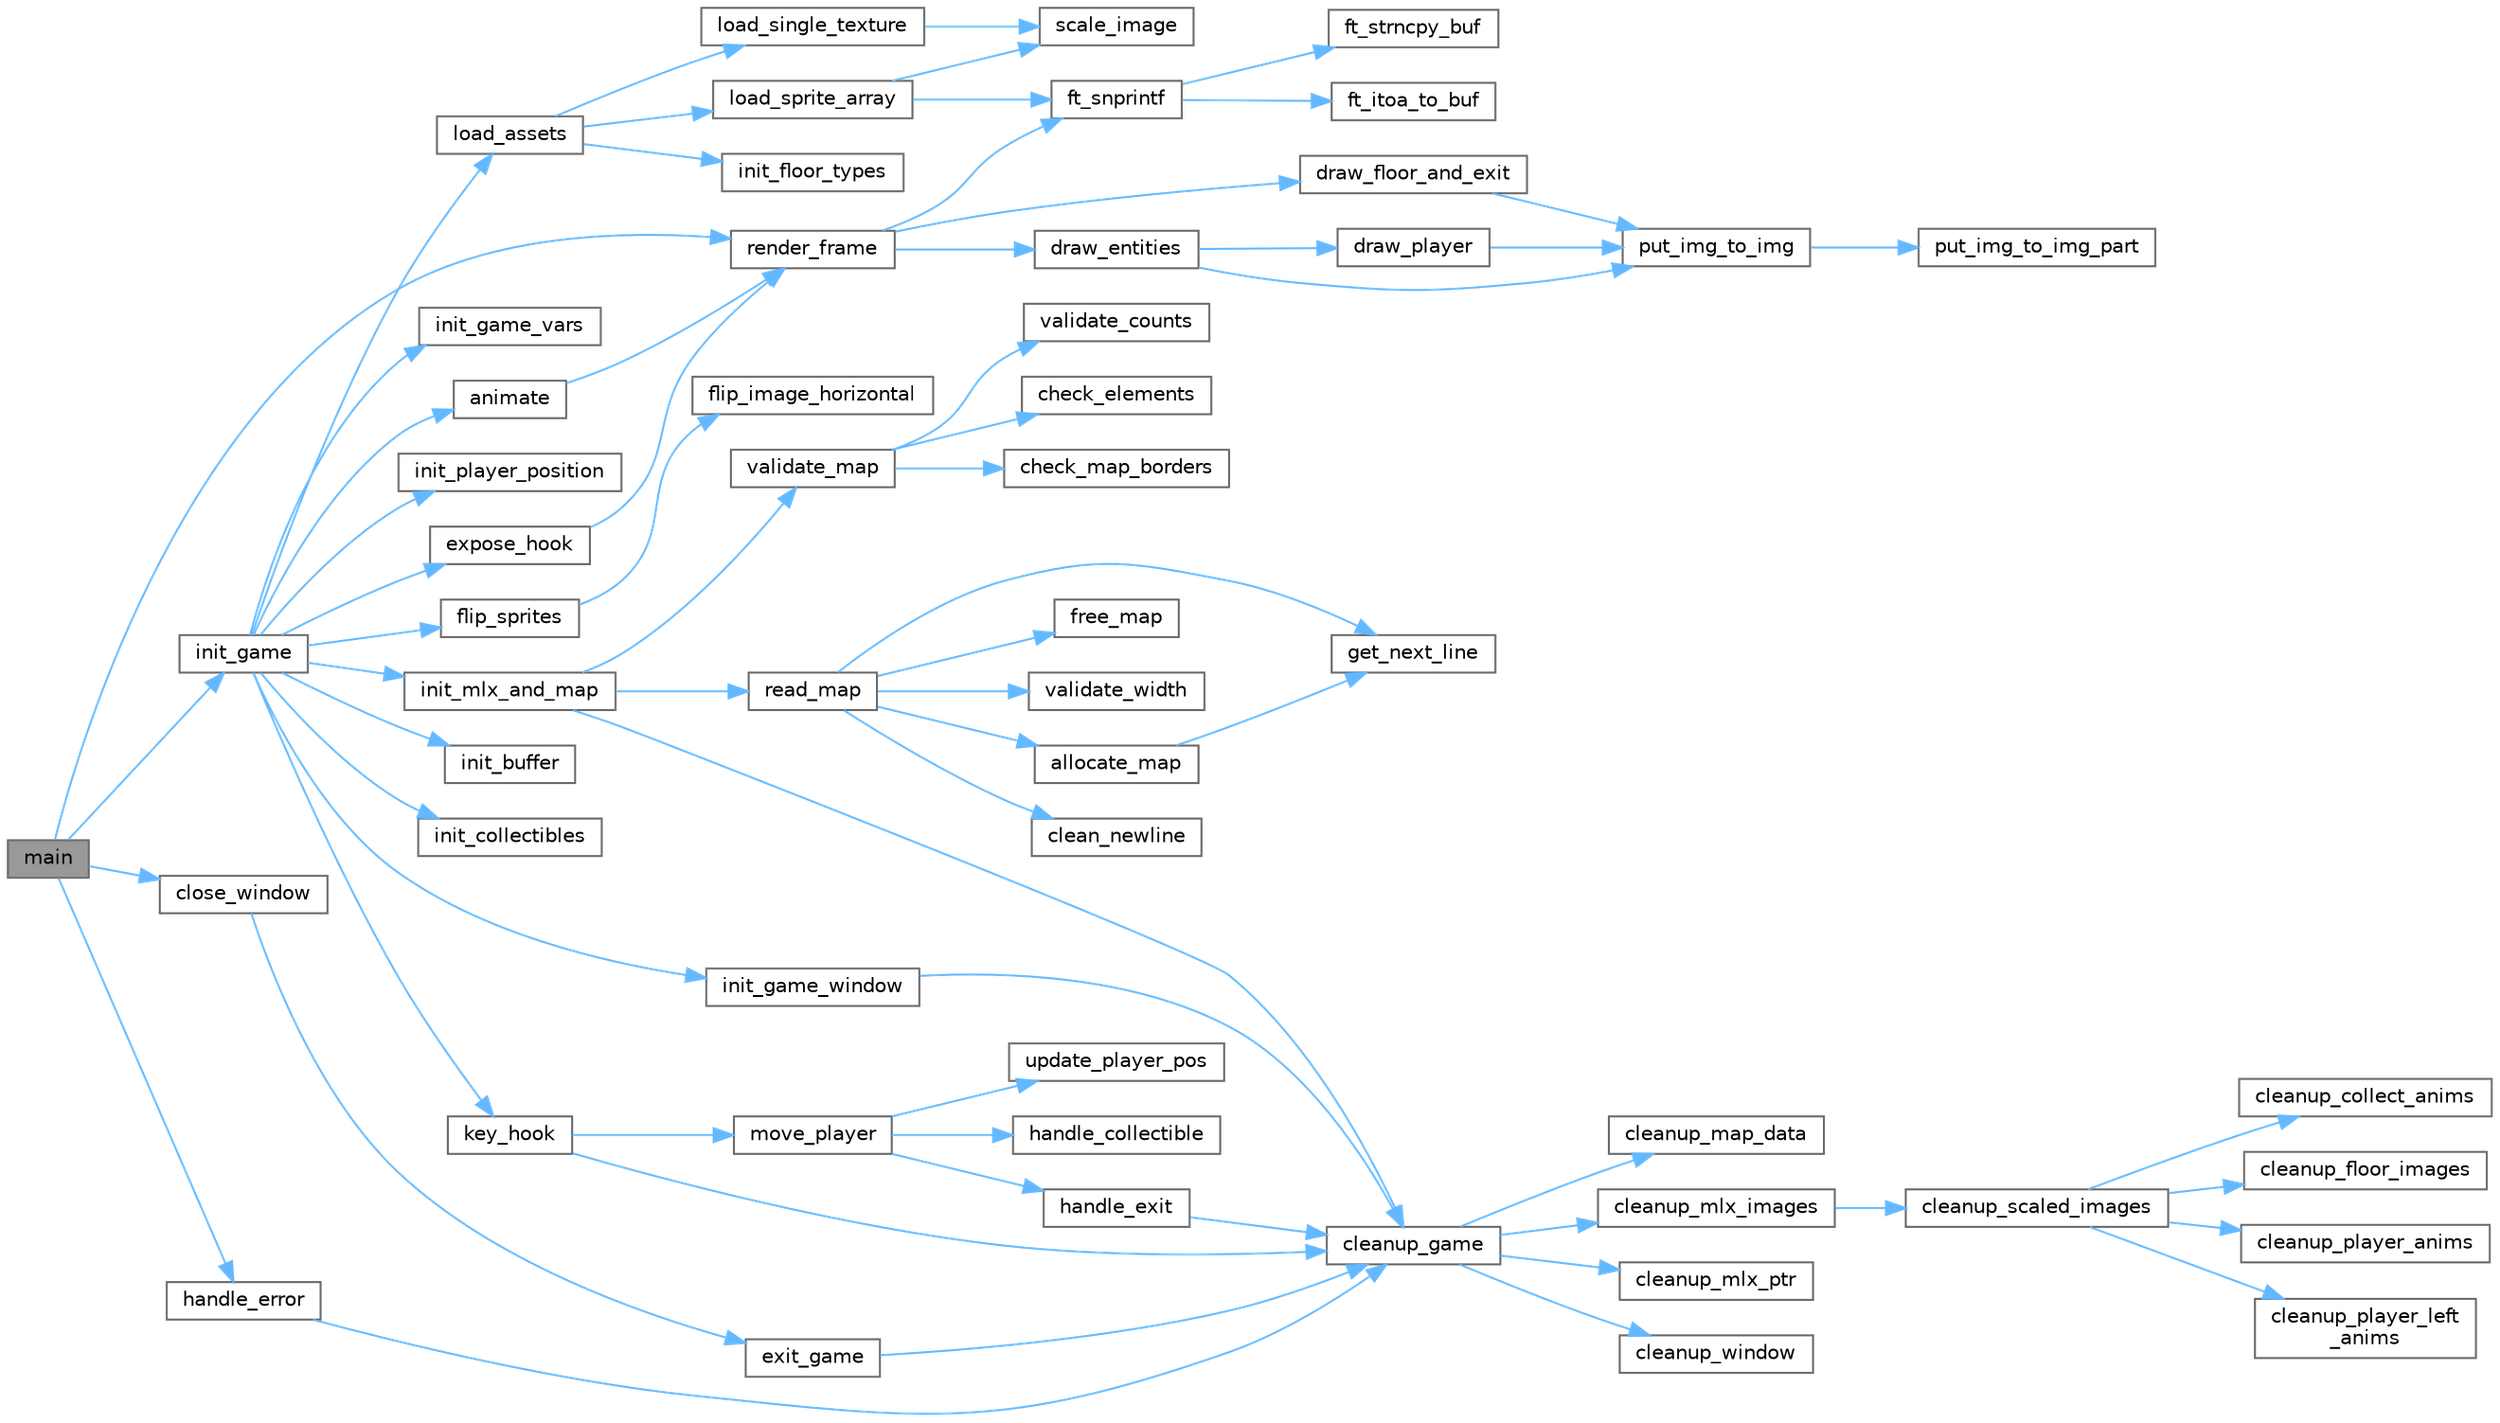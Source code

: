 digraph "main"
{
 // INTERACTIVE_SVG=YES
 // LATEX_PDF_SIZE
  bgcolor="transparent";
  edge [fontname=Helvetica,fontsize=10,labelfontname=Helvetica,labelfontsize=10];
  node [fontname=Helvetica,fontsize=10,shape=box,height=0.2,width=0.4];
  rankdir="LR";
  Node1 [id="Node000001",label="main",height=0.2,width=0.4,color="gray40", fillcolor="grey60", style="filled", fontcolor="black",tooltip=" "];
  Node1 -> Node2 [id="edge1_Node000001_Node000002",color="steelblue1",style="solid",tooltip=" "];
  Node2 [id="Node000002",label="close_window",height=0.2,width=0.4,color="grey40", fillcolor="white", style="filled",URL="$main_8c.html#a11e0b73c01ab79529c5862a102b1b2d5",tooltip=" "];
  Node2 -> Node3 [id="edge2_Node000002_Node000003",color="steelblue1",style="solid",tooltip=" "];
  Node3 [id="Node000003",label="exit_game",height=0.2,width=0.4,color="grey40", fillcolor="white", style="filled",URL="$main_8c.html#a11ca5d43d15c9c5efab34595354e649d",tooltip=" "];
  Node3 -> Node4 [id="edge3_Node000003_Node000004",color="steelblue1",style="solid",tooltip=" "];
  Node4 [id="Node000004",label="cleanup_game",height=0.2,width=0.4,color="grey40", fillcolor="white", style="filled",URL="$utils_8c.html#a6b166a434f4f8cc202d9c3feaf33af7a",tooltip=" "];
  Node4 -> Node5 [id="edge4_Node000004_Node000005",color="steelblue1",style="solid",tooltip=" "];
  Node5 [id="Node000005",label="cleanup_map_data",height=0.2,width=0.4,color="grey40", fillcolor="white", style="filled",URL="$utils_8c.html#abc5614c78184dfae0a3a6a03ee44d059",tooltip=" "];
  Node4 -> Node6 [id="edge5_Node000004_Node000006",color="steelblue1",style="solid",tooltip=" "];
  Node6 [id="Node000006",label="cleanup_mlx_images",height=0.2,width=0.4,color="grey40", fillcolor="white", style="filled",URL="$utils_8c.html#a72c99faf18094cf6f6f0bd4ec752f1ae",tooltip=" "];
  Node6 -> Node7 [id="edge6_Node000006_Node000007",color="steelblue1",style="solid",tooltip=" "];
  Node7 [id="Node000007",label="cleanup_scaled_images",height=0.2,width=0.4,color="grey40", fillcolor="white", style="filled",URL="$utils_8c.html#ae4fd4ad5940a64d7c443457de7e32359",tooltip=" "];
  Node7 -> Node8 [id="edge7_Node000007_Node000008",color="steelblue1",style="solid",tooltip=" "];
  Node8 [id="Node000008",label="cleanup_collect_anims",height=0.2,width=0.4,color="grey40", fillcolor="white", style="filled",URL="$utils_8c.html#a248d446aa9c26de1799fe09b07531c3d",tooltip=" "];
  Node7 -> Node9 [id="edge8_Node000007_Node000009",color="steelblue1",style="solid",tooltip=" "];
  Node9 [id="Node000009",label="cleanup_floor_images",height=0.2,width=0.4,color="grey40", fillcolor="white", style="filled",URL="$utils_8c.html#af696a35befccf80ea35fc848c9292fef",tooltip=" "];
  Node7 -> Node10 [id="edge9_Node000007_Node000010",color="steelblue1",style="solid",tooltip=" "];
  Node10 [id="Node000010",label="cleanup_player_anims",height=0.2,width=0.4,color="grey40", fillcolor="white", style="filled",URL="$utils_8c.html#a4644ff6c8a89161bb498cbce5edd4c27",tooltip=" "];
  Node7 -> Node11 [id="edge10_Node000007_Node000011",color="steelblue1",style="solid",tooltip=" "];
  Node11 [id="Node000011",label="cleanup_player_left\l_anims",height=0.2,width=0.4,color="grey40", fillcolor="white", style="filled",URL="$utils_8c.html#a55a5e38ede17361f52b74b7108edb421",tooltip=" "];
  Node4 -> Node12 [id="edge11_Node000004_Node000012",color="steelblue1",style="solid",tooltip=" "];
  Node12 [id="Node000012",label="cleanup_mlx_ptr",height=0.2,width=0.4,color="grey40", fillcolor="white", style="filled",URL="$utils_8c.html#a2cfca98fadaab70f5db802269eea3f46",tooltip=" "];
  Node4 -> Node13 [id="edge12_Node000004_Node000013",color="steelblue1",style="solid",tooltip=" "];
  Node13 [id="Node000013",label="cleanup_window",height=0.2,width=0.4,color="grey40", fillcolor="white", style="filled",URL="$utils_8c.html#a123b79110158baa49ed60b2d7a82eebb",tooltip=" "];
  Node1 -> Node14 [id="edge13_Node000001_Node000014",color="steelblue1",style="solid",tooltip=" "];
  Node14 [id="Node000014",label="handle_error",height=0.2,width=0.4,color="grey40", fillcolor="white", style="filled",URL="$utils_8c.html#a8d321f33b7ee1109310b116ebd23081c",tooltip=" "];
  Node14 -> Node4 [id="edge14_Node000014_Node000004",color="steelblue1",style="solid",tooltip=" "];
  Node1 -> Node15 [id="edge15_Node000001_Node000015",color="steelblue1",style="solid",tooltip=" "];
  Node15 [id="Node000015",label="init_game",height=0.2,width=0.4,color="grey40", fillcolor="white", style="filled",URL="$init_8c.html#a07af3347aa3856589df3f78056ef1cd1",tooltip="Main game initialization function."];
  Node15 -> Node16 [id="edge16_Node000015_Node000016",color="steelblue1",style="solid",tooltip=" "];
  Node16 [id="Node000016",label="animate",height=0.2,width=0.4,color="grey40", fillcolor="white", style="filled",URL="$render_8c.html#a8b41ee619faf9a9da9790a60cfbb3ce0",tooltip="Handles game animation frames and state updates."];
  Node16 -> Node17 [id="edge17_Node000016_Node000017",color="steelblue1",style="solid",tooltip=" "];
  Node17 [id="Node000017",label="render_frame",height=0.2,width=0.4,color="grey40", fillcolor="white", style="filled",URL="$render_8c.html#a1993af9d3ef98ee243dc29090916d5d0",tooltip=" "];
  Node17 -> Node18 [id="edge18_Node000017_Node000018",color="steelblue1",style="solid",tooltip=" "];
  Node18 [id="Node000018",label="draw_entities",height=0.2,width=0.4,color="grey40", fillcolor="white", style="filled",URL="$render_8c.html#a2674e4d760f77422743efb41ef82fbc6",tooltip=" "];
  Node18 -> Node19 [id="edge19_Node000018_Node000019",color="steelblue1",style="solid",tooltip=" "];
  Node19 [id="Node000019",label="draw_player",height=0.2,width=0.4,color="grey40", fillcolor="white", style="filled",URL="$render_8c.html#abf42a14b88e691bd08afbd4259321023",tooltip=" "];
  Node19 -> Node20 [id="edge20_Node000019_Node000020",color="steelblue1",style="solid",tooltip=" "];
  Node20 [id="Node000020",label="put_img_to_img",height=0.2,width=0.4,color="grey40", fillcolor="white", style="filled",URL="$render_8c.html#aad3ee8259cd6724ed31aa0c125c4121c",tooltip=" "];
  Node20 -> Node21 [id="edge21_Node000020_Node000021",color="steelblue1",style="solid",tooltip=" "];
  Node21 [id="Node000021",label="put_img_to_img_part",height=0.2,width=0.4,color="grey40", fillcolor="white", style="filled",URL="$render_8c.html#a884f430aa59a4defe5098ec9b1c3fba7",tooltip="Copies a sprite to the buffer image with transparency handling."];
  Node18 -> Node20 [id="edge22_Node000018_Node000020",color="steelblue1",style="solid",tooltip=" "];
  Node17 -> Node22 [id="edge23_Node000017_Node000022",color="steelblue1",style="solid",tooltip=" "];
  Node22 [id="Node000022",label="draw_floor_and_exit",height=0.2,width=0.4,color="grey40", fillcolor="white", style="filled",URL="$render_8c.html#abfbc1999e5df01524a90cd078d982508",tooltip="Renders a complete frame of the game."];
  Node22 -> Node20 [id="edge24_Node000022_Node000020",color="steelblue1",style="solid",tooltip=" "];
  Node17 -> Node23 [id="edge25_Node000017_Node000023",color="steelblue1",style="solid",tooltip=" "];
  Node23 [id="Node000023",label="ft_snprintf",height=0.2,width=0.4,color="grey40", fillcolor="white", style="filled",URL="$ft__snprintf_8c.html#a68db9cc02f54dad4f0b1e09874383ff1",tooltip="Custom implementation of snprintf for integer and string conversion."];
  Node23 -> Node24 [id="edge26_Node000023_Node000024",color="steelblue1",style="solid",tooltip=" "];
  Node24 [id="Node000024",label="ft_itoa_to_buf",height=0.2,width=0.4,color="grey40", fillcolor="white", style="filled",URL="$ft__snprintf_8c.html#a03788c0f9878d830142dfc9ea1eef09c",tooltip=" "];
  Node23 -> Node25 [id="edge27_Node000023_Node000025",color="steelblue1",style="solid",tooltip=" "];
  Node25 [id="Node000025",label="ft_strncpy_buf",height=0.2,width=0.4,color="grey40", fillcolor="white", style="filled",URL="$ft__snprintf_8c.html#af9a50005500549b232e43c9f31356ac1",tooltip=" "];
  Node15 -> Node26 [id="edge28_Node000015_Node000026",color="steelblue1",style="solid",tooltip=" "];
  Node26 [id="Node000026",label="expose_hook",height=0.2,width=0.4,color="grey40", fillcolor="white", style="filled",URL="$render_8c.html#aa493c139c258ad4352b0c57df45ceb92",tooltip="Handles window expose events."];
  Node26 -> Node17 [id="edge29_Node000026_Node000017",color="steelblue1",style="solid",tooltip=" "];
  Node15 -> Node27 [id="edge30_Node000015_Node000027",color="steelblue1",style="solid",tooltip=" "];
  Node27 [id="Node000027",label="flip_sprites",height=0.2,width=0.4,color="grey40", fillcolor="white", style="filled",URL="$assets_8c.html#a8cf28a6c73d94e73ab26233c3175bea4",tooltip="Creates left-facing versions of all player sprites."];
  Node27 -> Node28 [id="edge31_Node000027_Node000028",color="steelblue1",style="solid",tooltip=" "];
  Node28 [id="Node000028",label="flip_image_horizontal",height=0.2,width=0.4,color="grey40", fillcolor="white", style="filled",URL="$assets_8c.html#a09fb6afe0fda05a92973184866b1a611",tooltip="Creates a horizontally flipped copy of an image."];
  Node15 -> Node29 [id="edge32_Node000015_Node000029",color="steelblue1",style="solid",tooltip=" "];
  Node29 [id="Node000029",label="init_buffer",height=0.2,width=0.4,color="grey40", fillcolor="white", style="filled",URL="$render_8c.html#a253c61fb2aec7f0382a023ae4a8e116b",tooltip="Initializes the rendering buffer."];
  Node15 -> Node30 [id="edge33_Node000015_Node000030",color="steelblue1",style="solid",tooltip=" "];
  Node30 [id="Node000030",label="init_collectibles",height=0.2,width=0.4,color="grey40", fillcolor="white", style="filled",URL="$init_8c.html#ad060f77fadab05b39ee1b4e4a3677ef9",tooltip="Initializes collectible items and exit."];
  Node15 -> Node31 [id="edge34_Node000015_Node000031",color="steelblue1",style="solid",tooltip=" "];
  Node31 [id="Node000031",label="init_game_vars",height=0.2,width=0.4,color="grey40", fillcolor="white", style="filled",URL="$init_8c.html#af1850989b7637f891d0fbc5f27ae9b22",tooltip=" "];
  Node15 -> Node32 [id="edge35_Node000015_Node000032",color="steelblue1",style="solid",tooltip=" "];
  Node32 [id="Node000032",label="init_game_window",height=0.2,width=0.4,color="grey40", fillcolor="white", style="filled",URL="$init_8c.html#ad9e79af1da4495ae17ade030b1bd1ceb",tooltip=" "];
  Node32 -> Node4 [id="edge36_Node000032_Node000004",color="steelblue1",style="solid",tooltip=" "];
  Node15 -> Node33 [id="edge37_Node000015_Node000033",color="steelblue1",style="solid",tooltip=" "];
  Node33 [id="Node000033",label="init_mlx_and_map",height=0.2,width=0.4,color="grey40", fillcolor="white", style="filled",URL="$init_8c.html#a144dd69d560b7542ee30156c40f03bfa",tooltip=" "];
  Node33 -> Node4 [id="edge38_Node000033_Node000004",color="steelblue1",style="solid",tooltip=" "];
  Node33 -> Node34 [id="edge39_Node000033_Node000034",color="steelblue1",style="solid",tooltip=" "];
  Node34 [id="Node000034",label="read_map",height=0.2,width=0.4,color="grey40", fillcolor="white", style="filled",URL="$map_8c.html#a727a57ebf42f450212350523d48cc841",tooltip="Reads and parses the game map from a file."];
  Node34 -> Node35 [id="edge40_Node000034_Node000035",color="steelblue1",style="solid",tooltip=" "];
  Node35 [id="Node000035",label="allocate_map",height=0.2,width=0.4,color="grey40", fillcolor="white", style="filled",URL="$map_8c.html#abf448dce0d9e0c0355ce13ff0d82ca23",tooltip=" "];
  Node35 -> Node36 [id="edge41_Node000035_Node000036",color="steelblue1",style="solid",tooltip=" "];
  Node36 [id="Node000036",label="get_next_line",height=0.2,width=0.4,color="grey40", fillcolor="white", style="filled",URL="$get__next__line__bonus_8h.html#a78d68a5f50a6eec0380ce25b4a1bd5b7",tooltip=" "];
  Node34 -> Node37 [id="edge42_Node000034_Node000037",color="steelblue1",style="solid",tooltip=" "];
  Node37 [id="Node000037",label="clean_newline",height=0.2,width=0.4,color="grey40", fillcolor="white", style="filled",URL="$map_8c.html#a79d8891e7be1c35539089d9e8c942abf",tooltip=" "];
  Node34 -> Node38 [id="edge43_Node000034_Node000038",color="steelblue1",style="solid",tooltip=" "];
  Node38 [id="Node000038",label="free_map",height=0.2,width=0.4,color="grey40", fillcolor="white", style="filled",URL="$map__validation_8c.html#aaa1d4a33ad086b322bb39d264f8a9a49",tooltip="Frees the allocated map memory."];
  Node34 -> Node36 [id="edge44_Node000034_Node000036",color="steelblue1",style="solid",tooltip=" "];
  Node34 -> Node39 [id="edge45_Node000034_Node000039",color="steelblue1",style="solid",tooltip=" "];
  Node39 [id="Node000039",label="validate_width",height=0.2,width=0.4,color="grey40", fillcolor="white", style="filled",URL="$map_8c.html#aad3ffa129c7b155e2ccdc77b7d2afcb8",tooltip=" "];
  Node33 -> Node40 [id="edge46_Node000033_Node000040",color="steelblue1",style="solid",tooltip=" "];
  Node40 [id="Node000040",label="validate_map",height=0.2,width=0.4,color="grey40", fillcolor="white", style="filled",URL="$map__validation_8c.html#a560a42b860dc2abf0cb8dbb2ea25693a",tooltip=" "];
  Node40 -> Node41 [id="edge47_Node000040_Node000041",color="steelblue1",style="solid",tooltip=" "];
  Node41 [id="Node000041",label="check_elements",height=0.2,width=0.4,color="grey40", fillcolor="white", style="filled",URL="$map__validation_8c.html#a18ca22ee5526cc2b97390d700ad5e908",tooltip=" "];
  Node40 -> Node42 [id="edge48_Node000040_Node000042",color="steelblue1",style="solid",tooltip=" "];
  Node42 [id="Node000042",label="check_map_borders",height=0.2,width=0.4,color="grey40", fillcolor="white", style="filled",URL="$map__validation_8c.html#a7edc20170d1a50acb334e8fb16b47e9c",tooltip="Simple map validation check for basic requirements."];
  Node40 -> Node43 [id="edge49_Node000040_Node000043",color="steelblue1",style="solid",tooltip=" "];
  Node43 [id="Node000043",label="validate_counts",height=0.2,width=0.4,color="grey40", fillcolor="white", style="filled",URL="$map__validation_8c.html#a1073d549b0939de094d6a73dca62e241",tooltip=" "];
  Node15 -> Node44 [id="edge50_Node000015_Node000044",color="steelblue1",style="solid",tooltip=" "];
  Node44 [id="Node000044",label="init_player_position",height=0.2,width=0.4,color="grey40", fillcolor="white", style="filled",URL="$init_8c.html#adfdb37c7089768a2590ff97818f5d41d",tooltip="Locates and sets the player's starting position."];
  Node15 -> Node45 [id="edge51_Node000015_Node000045",color="steelblue1",style="solid",tooltip=" "];
  Node45 [id="Node000045",label="key_hook",height=0.2,width=0.4,color="grey40", fillcolor="white", style="filled",URL="$player_8c.html#a57186e90338fdf78b81242e92e563823",tooltip="Handles keyboard input events."];
  Node45 -> Node4 [id="edge52_Node000045_Node000004",color="steelblue1",style="solid",tooltip=" "];
  Node45 -> Node46 [id="edge53_Node000045_Node000046",color="steelblue1",style="solid",tooltip=" "];
  Node46 [id="Node000046",label="move_player",height=0.2,width=0.4,color="grey40", fillcolor="white", style="filled",URL="$player_8c.html#ae2e77f7fc1b09df20db5400adc4d8595",tooltip="Handles player movement and collision."];
  Node46 -> Node47 [id="edge54_Node000046_Node000047",color="steelblue1",style="solid",tooltip=" "];
  Node47 [id="Node000047",label="handle_collectible",height=0.2,width=0.4,color="grey40", fillcolor="white", style="filled",URL="$player_8c.html#aeca8f84199bd132c1370a6af02738efa",tooltip=" "];
  Node46 -> Node48 [id="edge55_Node000046_Node000048",color="steelblue1",style="solid",tooltip=" "];
  Node48 [id="Node000048",label="handle_exit",height=0.2,width=0.4,color="grey40", fillcolor="white", style="filled",URL="$player_8c.html#a65502129be7b2f3e287c6086143cfeba",tooltip=" "];
  Node48 -> Node4 [id="edge56_Node000048_Node000004",color="steelblue1",style="solid",tooltip=" "];
  Node46 -> Node49 [id="edge57_Node000046_Node000049",color="steelblue1",style="solid",tooltip=" "];
  Node49 [id="Node000049",label="update_player_pos",height=0.2,width=0.4,color="grey40", fillcolor="white", style="filled",URL="$player_8c.html#af38ca287c5ece41c9d4615c782cf4b56",tooltip=" "];
  Node15 -> Node50 [id="edge58_Node000015_Node000050",color="steelblue1",style="solid",tooltip=" "];
  Node50 [id="Node000050",label="load_assets",height=0.2,width=0.4,color="grey40", fillcolor="white", style="filled",URL="$assets_8c.html#a3d86fc8628f8566faa7b64a654c72222",tooltip="Loads all game assets from files."];
  Node50 -> Node51 [id="edge59_Node000050_Node000051",color="steelblue1",style="solid",tooltip=" "];
  Node51 [id="Node000051",label="init_floor_types",height=0.2,width=0.4,color="grey40", fillcolor="white", style="filled",URL="$init_8c.html#a2b7c4d2399f29ac12a27feb1ddf2b130",tooltip="Initializes random floor tile variations."];
  Node50 -> Node52 [id="edge60_Node000050_Node000052",color="steelblue1",style="solid",tooltip=" "];
  Node52 [id="Node000052",label="load_single_texture",height=0.2,width=0.4,color="grey40", fillcolor="white", style="filled",URL="$assets_8c.html#a3fa9816506162fcc96a9de1904c6e1de",tooltip=" "];
  Node52 -> Node53 [id="edge61_Node000052_Node000053",color="steelblue1",style="solid",tooltip=" "];
  Node53 [id="Node000053",label="scale_image",height=0.2,width=0.4,color="grey40", fillcolor="white", style="filled",URL="$assets_8c.html#a4d12bcc48a801053179242221986c3b1",tooltip="Scales an image to a new size."];
  Node50 -> Node54 [id="edge62_Node000050_Node000054",color="steelblue1",style="solid",tooltip=" "];
  Node54 [id="Node000054",label="load_sprite_array",height=0.2,width=0.4,color="grey40", fillcolor="white", style="filled",URL="$assets_8c.html#a58894d992cdd0000d43051e417a0fe3c",tooltip="Loads a sequence of sprite frames from files."];
  Node54 -> Node23 [id="edge63_Node000054_Node000023",color="steelblue1",style="solid",tooltip=" "];
  Node54 -> Node53 [id="edge64_Node000054_Node000053",color="steelblue1",style="solid",tooltip=" "];
  Node1 -> Node17 [id="edge65_Node000001_Node000017",color="steelblue1",style="solid",tooltip=" "];
}

